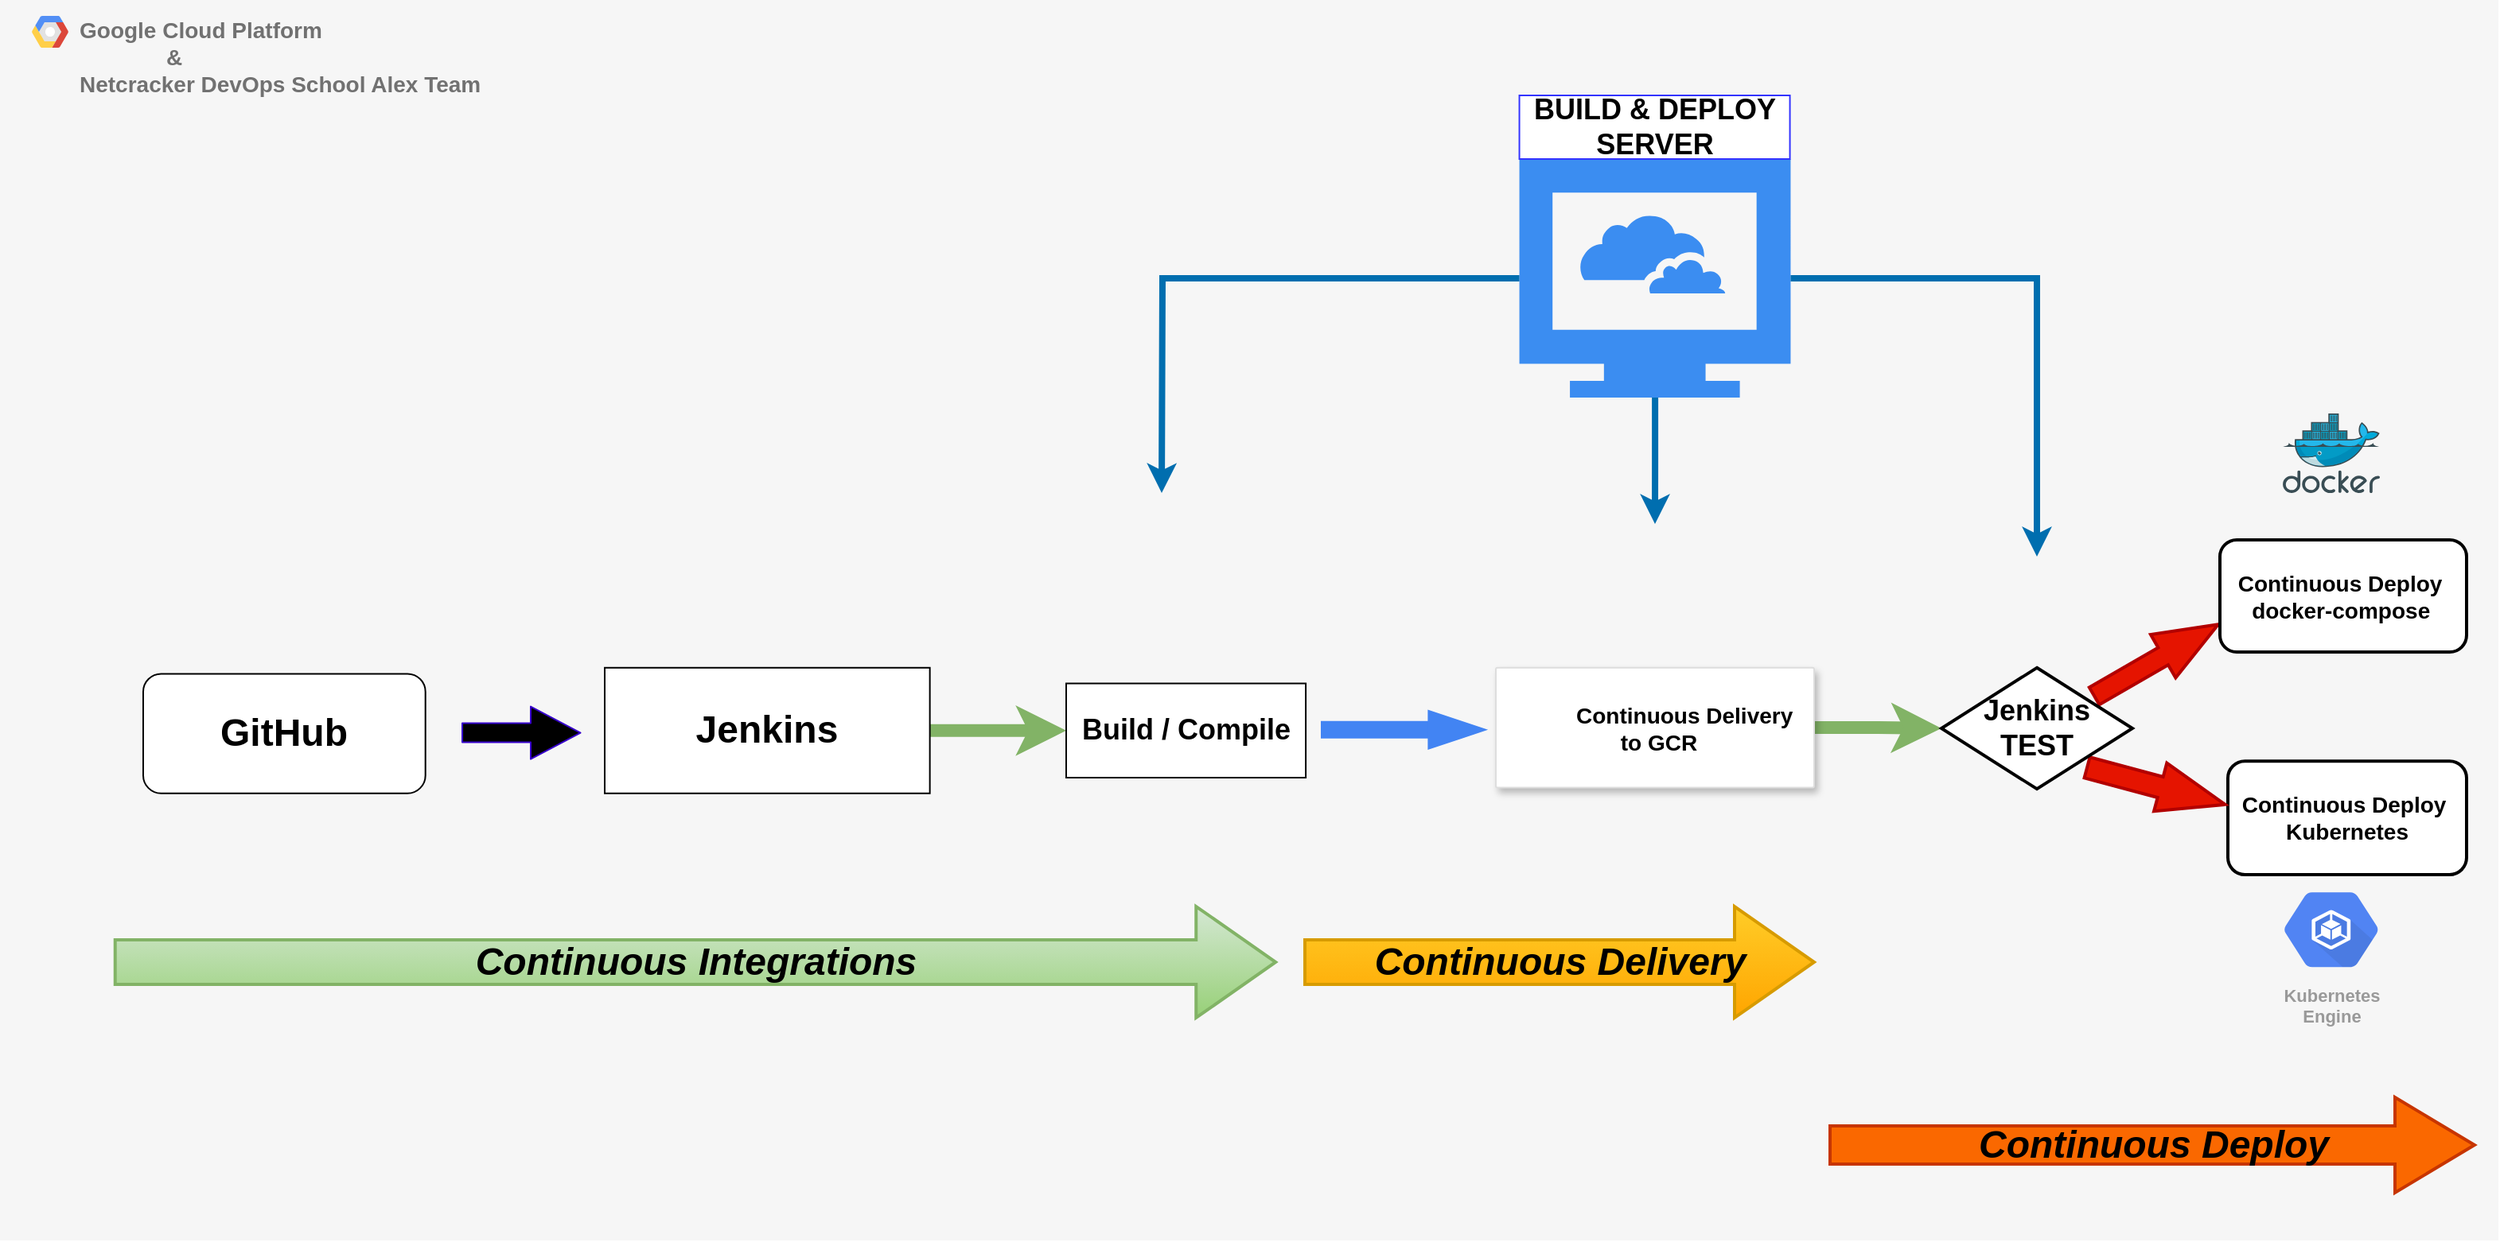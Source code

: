 <mxfile version="14.8.1" type="github">
  <diagram id="gepJDRGZ-4eRxDchA_Et" name="Page-1">
    <mxGraphModel dx="2322" dy="2394" grid="1" gridSize="10" guides="1" tooltips="1" connect="1" arrows="1" fold="1" page="1" pageScale="1" pageWidth="900" pageHeight="1600" math="0" shadow="0">
      <root>
        <mxCell id="0" />
        <mxCell id="1" parent="0" />
        <mxCell id="60nfD4HBPIhA9CsIDbn1-3" value="&lt;b&gt;Google Cloud Platform &lt;br&gt;&amp;nbsp; &amp;nbsp; &amp;nbsp; &amp;nbsp; &amp;nbsp; &amp;nbsp; &amp;nbsp; &amp;amp;&lt;br&gt;Netcracker DevOps School Alex Team&lt;br&gt;&lt;/b&gt;" style="fillColor=#F6F6F6;strokeColor=none;shadow=0;gradientColor=none;fontSize=14;align=left;spacing=10;fontColor=#717171;9E9E9E;verticalAlign=top;spacingTop=-4;fontStyle=0;spacingLeft=40;html=1;" parent="1" vertex="1">
          <mxGeometry x="-710" y="-180" width="1570" height="780" as="geometry" />
        </mxCell>
        <mxCell id="60nfD4HBPIhA9CsIDbn1-4" value="" style="shape=mxgraph.gcp2.google_cloud_platform;fillColor=#F6F6F6;strokeColor=none;shadow=0;gradientColor=none;" parent="60nfD4HBPIhA9CsIDbn1-3" vertex="1">
          <mxGeometry width="23" height="20" relative="1" as="geometry">
            <mxPoint x="20" y="10" as="offset" />
          </mxGeometry>
        </mxCell>
        <mxCell id="60nfD4HBPIhA9CsIDbn1-27" value="" style="edgeStyle=orthogonalEdgeStyle;rounded=0;orthogonalLoop=1;jettySize=auto;html=1;strokeWidth=8;fillColor=#d5e8d4;strokeColor=#82b366;gradientColor=#97d077;" parent="60nfD4HBPIhA9CsIDbn1-3" source="60nfD4HBPIhA9CsIDbn1-1" target="60nfD4HBPIhA9CsIDbn1-17" edge="1">
          <mxGeometry relative="1" as="geometry" />
        </mxCell>
        <mxCell id="60nfD4HBPIhA9CsIDbn1-1" value="&lt;font style=&quot;font-size: 24px&quot;&gt;&lt;b&gt;Jenkins&lt;/b&gt;&lt;/font&gt;" style="whiteSpace=wrap;html=1;" parent="60nfD4HBPIhA9CsIDbn1-3" vertex="1">
          <mxGeometry x="380.003" y="419.895" width="204.315" height="78.987" as="geometry" />
        </mxCell>
        <mxCell id="60nfD4HBPIhA9CsIDbn1-5" value="" style="shape=image;html=1;verticalAlign=top;verticalLabelPosition=bottom;labelBackgroundColor=#ffffff;imageAspect=0;aspect=fixed;image=https://cdn4.iconfinder.com/data/icons/logos-brands-5/24/jenkins-128.png" parent="60nfD4HBPIhA9CsIDbn1-3" vertex="1">
          <mxGeometry x="443.0" y="329.454" width="56.712" height="56.712" as="geometry" />
        </mxCell>
        <mxCell id="60nfD4HBPIhA9CsIDbn1-7" value="" style="shape=image;html=1;verticalAlign=top;verticalLabelPosition=bottom;labelBackgroundColor=#ffffff;imageAspect=0;aspect=fixed;image=https://cdn4.iconfinder.com/data/icons/socialcones/508/Github-128.png" parent="60nfD4HBPIhA9CsIDbn1-3" vertex="1">
          <mxGeometry x="140.859" y="319.998" width="75.616" height="75.616" as="geometry" />
        </mxCell>
        <mxCell id="60nfD4HBPIhA9CsIDbn1-11" value="&lt;font style=&quot;font-size: 24px&quot;&gt;&lt;b&gt;GitHub&lt;/b&gt;&lt;/font&gt;" style="rounded=1;whiteSpace=wrap;html=1;" parent="60nfD4HBPIhA9CsIDbn1-3" vertex="1">
          <mxGeometry x="89.997" y="423.706" width="177.345" height="75.176" as="geometry" />
        </mxCell>
        <mxCell id="60nfD4HBPIhA9CsIDbn1-17" value="&lt;font style=&quot;font-size: 18px&quot;&gt;&lt;b&gt;Build / Compile&lt;/b&gt;&lt;/font&gt;" style="rounded=0;whiteSpace=wrap;html=1;" parent="60nfD4HBPIhA9CsIDbn1-3" vertex="1">
          <mxGeometry x="669.999" y="429.769" width="150.548" height="59.241" as="geometry" />
        </mxCell>
        <mxCell id="60nfD4HBPIhA9CsIDbn1-19" value="" style="shape=image;html=1;verticalAlign=top;verticalLabelPosition=bottom;labelBackgroundColor=#ffffff;imageAspect=0;aspect=fixed;image=https://cdn4.iconfinder.com/data/icons/logos-brands-5/24/jenkins-128.png" parent="60nfD4HBPIhA9CsIDbn1-3" vertex="1">
          <mxGeometry x="698.973" y="329.454" width="56.712" height="56.712" as="geometry" />
        </mxCell>
        <mxCell id="60nfD4HBPIhA9CsIDbn1-51" value="" style="edgeStyle=orthogonalEdgeStyle;rounded=0;orthogonalLoop=1;jettySize=auto;html=1;shadow=0;fontSize=10;strokeWidth=8;strokeColor=#82b366;gradientColor=#97d077;fillColor=#d5e8d4;" parent="60nfD4HBPIhA9CsIDbn1-3" source="60nfD4HBPIhA9CsIDbn1-29" target="60nfD4HBPIhA9CsIDbn1-50" edge="1">
          <mxGeometry relative="1" as="geometry" />
        </mxCell>
        <mxCell id="60nfD4HBPIhA9CsIDbn1-29" value="&lt;b&gt;&amp;nbsp; &amp;nbsp; &amp;nbsp; &amp;nbsp; &amp;nbsp; &amp;nbsp; &amp;nbsp;&lt;font color=&quot;#000000&quot; style=&quot;font-size: 14px&quot;&gt;Continuous Delivery&lt;br&gt;&amp;nbsp;to GCR&lt;/font&gt;&lt;/b&gt;" style="strokeColor=#dddddd;fillColor=#ffffff;shadow=1;strokeWidth=1;rounded=1;absoluteArcSize=1;arcSize=2;fontSize=10;fontColor=#9E9E9E;align=center;html=1;" parent="60nfD4HBPIhA9CsIDbn1-3" vertex="1">
          <mxGeometry x="940" y="419.9" width="200" height="75.33" as="geometry" />
        </mxCell>
        <mxCell id="60nfD4HBPIhA9CsIDbn1-34" value="" style="edgeStyle=orthogonalEdgeStyle;fontSize=12;html=1;endArrow=blockThin;endFill=1;rounded=0;strokeWidth=11;endSize=4;startSize=4;dashed=0;strokeColor=#4284F3;" parent="60nfD4HBPIhA9CsIDbn1-3" edge="1">
          <mxGeometry width="100" relative="1" as="geometry">
            <mxPoint x="830.0" y="458.89" as="sourcePoint" />
            <mxPoint x="930" y="458.89" as="targetPoint" />
          </mxGeometry>
        </mxCell>
        <mxCell id="60nfD4HBPIhA9CsIDbn1-44" value="" style="html=1;shadow=0;dashed=0;align=center;verticalAlign=middle;shape=mxgraph.arrows2.arrow;dy=0.6;dx=40;notch=0;fontSize=10;strokeWidth=2;perimeterSpacing=1;rotation=-30;fillColor=#e51400;strokeColor=#B20000;fontColor=#ffffff;" parent="60nfD4HBPIhA9CsIDbn1-3" vertex="1">
          <mxGeometry x="1310" y="399.45" width="90" height="31.4" as="geometry" />
        </mxCell>
        <mxCell id="60nfD4HBPIhA9CsIDbn1-46" value="&lt;b&gt;&lt;font style=&quot;font-size: 14px&quot;&gt;Continuous Deploy&amp;nbsp;&lt;br&gt;docker-compose&lt;/font&gt;&amp;nbsp;&lt;/b&gt;" style="rounded=1;whiteSpace=wrap;html=1;fontSize=10;strokeWidth=2;" parent="60nfD4HBPIhA9CsIDbn1-3" vertex="1">
          <mxGeometry x="1395" y="339.45" width="155" height="70.55" as="geometry" />
        </mxCell>
        <mxCell id="60nfD4HBPIhA9CsIDbn1-47" value="&lt;font style=&quot;font-size: 14px&quot;&gt;&lt;b&gt;Continuous Deploy&amp;nbsp;&lt;br&gt;Kubernetes&lt;/b&gt;&lt;/font&gt;" style="rounded=1;whiteSpace=wrap;html=1;fontSize=10;strokeWidth=2;" parent="60nfD4HBPIhA9CsIDbn1-3" vertex="1">
          <mxGeometry x="1400" y="478.6" width="150" height="71.4" as="geometry" />
        </mxCell>
        <mxCell id="60nfD4HBPIhA9CsIDbn1-48" value="" style="html=1;shadow=0;dashed=0;align=center;verticalAlign=middle;shape=mxgraph.arrows2.arrow;dy=0.57;dx=42.16;notch=0;fontSize=10;strokeWidth=2;perimeterSpacing=1;rotation=15;fillColor=#e51400;strokeColor=#B20000;fontColor=#ffffff;" parent="60nfD4HBPIhA9CsIDbn1-3" vertex="1">
          <mxGeometry x="1310" y="478.58" width="89.83" height="31.4" as="geometry" />
        </mxCell>
        <mxCell id="60nfD4HBPIhA9CsIDbn1-45" value="" style="aspect=fixed;html=1;points=[];align=center;image;fontSize=12;image=img/lib/mscae/Docker.svg;strokeWidth=2;" parent="60nfD4HBPIhA9CsIDbn1-3" vertex="1">
          <mxGeometry x="1434.51" y="260" width="60.98" height="50" as="geometry" />
        </mxCell>
        <mxCell id="60nfD4HBPIhA9CsIDbn1-49" value="Kubernetes&#xa;Engine" style="html=1;fillColor=#5184F3;strokeColor=none;verticalAlign=top;labelPosition=center;verticalLabelPosition=bottom;align=center;spacingTop=-6;fontSize=11;fontStyle=1;fontColor=#999999;shape=mxgraph.gcp2.hexIcon;prIcon=container_engine" parent="60nfD4HBPIhA9CsIDbn1-3" vertex="1">
          <mxGeometry x="1420" y="550" width="90" height="69.25" as="geometry" />
        </mxCell>
        <mxCell id="60nfD4HBPIhA9CsIDbn1-50" value="&lt;font style=&quot;font-size: 18px&quot;&gt;&lt;b&gt;Jenkins TEST&lt;/b&gt;&lt;/font&gt;" style="rhombus;whiteSpace=wrap;html=1;fontSize=10;strokeWidth=2;" parent="60nfD4HBPIhA9CsIDbn1-3" vertex="1">
          <mxGeometry x="1220" y="419.9" width="120" height="76.2" as="geometry" />
        </mxCell>
        <mxCell id="60nfD4HBPIhA9CsIDbn1-53" value="&lt;font style=&quot;font-size: 24px&quot;&gt;&lt;b&gt;&lt;i&gt;Continuous Integrations&lt;/i&gt;&lt;/b&gt;&lt;/font&gt;" style="html=1;shadow=0;dashed=0;align=center;verticalAlign=middle;shape=mxgraph.arrows2.arrow;dy=0.6;dx=50;notch=0;fontSize=10;strokeWidth=2;gradientColor=#97d077;fillColor=#d5e8d4;strokeColor=#82b366;" parent="60nfD4HBPIhA9CsIDbn1-3" vertex="1">
          <mxGeometry x="72.36" y="570" width="729.26" height="70" as="geometry" />
        </mxCell>
        <mxCell id="60nfD4HBPIhA9CsIDbn1-54" value="&lt;font style=&quot;font-size: 24px&quot;&gt;&lt;b&gt;&lt;i&gt;Continuous Delivery&lt;/i&gt;&lt;/b&gt;&lt;/font&gt;" style="html=1;shadow=0;dashed=0;align=center;verticalAlign=middle;shape=mxgraph.arrows2.arrow;dy=0.6;dx=50;notch=0;fontSize=10;strokeWidth=2;gradientColor=#ffa500;fillColor=#ffcd28;strokeColor=#d79b00;" parent="60nfD4HBPIhA9CsIDbn1-3" vertex="1">
          <mxGeometry x="820" y="570" width="320" height="70" as="geometry" />
        </mxCell>
        <mxCell id="60nfD4HBPIhA9CsIDbn1-57" value="&lt;font style=&quot;font-size: 24px&quot;&gt;&lt;b&gt;&lt;i&gt;Continuous Deploy&lt;/i&gt;&lt;/b&gt;&lt;/font&gt;" style="html=1;shadow=0;dashed=0;align=center;verticalAlign=middle;shape=mxgraph.arrows2.arrow;dy=0.6;dx=50;notch=0;fontSize=10;strokeWidth=2;fillColor=#fa6800;strokeColor=#C73500;fontColor=#000000;" parent="60nfD4HBPIhA9CsIDbn1-3" vertex="1">
          <mxGeometry x="1150" y="690" width="405" height="60" as="geometry" />
        </mxCell>
        <mxCell id="60nfD4HBPIhA9CsIDbn1-22" value="" style="shape=flexArrow;endArrow=classic;html=1;width=12;endSize=10.09;strokeColor=#3700CC;fillColor=#000000;" parent="60nfD4HBPIhA9CsIDbn1-3" edge="1">
          <mxGeometry width="50" height="50" relative="1" as="geometry">
            <mxPoint x="290.002" y="460.795" as="sourcePoint" />
            <mxPoint x="365.275" y="460.795" as="targetPoint" />
            <Array as="points">
              <mxPoint x="290.002" y="460.795" />
            </Array>
          </mxGeometry>
        </mxCell>
        <mxCell id="60nfD4HBPIhA9CsIDbn1-36" value="" style="shape=image;verticalLabelPosition=bottom;labelBackgroundColor=#ffffff;verticalAlign=top;aspect=fixed;imageAspect=0;image=https://carlossanchez.files.wordpress.com/2019/06/21046548.png;" parent="60nfD4HBPIhA9CsIDbn1-3" vertex="1">
          <mxGeometry x="1005" y="329.45" width="70" height="70" as="geometry" />
        </mxCell>
        <mxCell id="YaV6r9xbSxadoPweMzgb-28" value="" style="edgeStyle=orthogonalEdgeStyle;rounded=0;orthogonalLoop=1;jettySize=auto;html=1;fillColor=#1ba1e2;strokeWidth=4;strokeColor=#006EAF;" edge="1" parent="60nfD4HBPIhA9CsIDbn1-3" source="YaV6r9xbSxadoPweMzgb-26" target="60nfD4HBPIhA9CsIDbn1-36">
          <mxGeometry relative="1" as="geometry" />
        </mxCell>
        <mxCell id="YaV6r9xbSxadoPweMzgb-26" value="" style="html=1;aspect=fixed;strokeColor=none;shadow=0;align=center;verticalAlign=top;fillColor=#3B8DF1;shape=mxgraph.gcp2.cloud_computer" vertex="1" parent="60nfD4HBPIhA9CsIDbn1-3">
          <mxGeometry x="954.78" y="100" width="170.45" height="150" as="geometry" />
        </mxCell>
        <mxCell id="60nfD4HBPIhA9CsIDbn1-31" value="" style="shape=image;verticalLabelPosition=bottom;labelBackgroundColor=#ffffff;verticalAlign=top;aspect=fixed;imageAspect=0;image=https://carlossanchez.files.wordpress.com/2019/06/21046548.png;" parent="60nfD4HBPIhA9CsIDbn1-3" vertex="1">
          <mxGeometry x="940" y="433.58" width="45" height="45" as="geometry" />
        </mxCell>
        <mxCell id="YaV6r9xbSxadoPweMzgb-27" value="&lt;span style=&quot;font-size: 18px&quot;&gt;&lt;b&gt;BUILD &amp;amp; DEPLOY SERVER&lt;/b&gt;&lt;/span&gt;" style="rounded=0;whiteSpace=wrap;html=1;strokeColor=#3333FF;" vertex="1" parent="60nfD4HBPIhA9CsIDbn1-3">
          <mxGeometry x="954.78" y="60" width="170" height="40" as="geometry" />
        </mxCell>
        <mxCell id="YaV6r9xbSxadoPweMzgb-30" value="" style="edgeStyle=orthogonalEdgeStyle;rounded=0;orthogonalLoop=1;jettySize=auto;html=1;strokeWidth=4;fillColor=#1ba1e2;strokeColor=#006EAF;" edge="1" parent="60nfD4HBPIhA9CsIDbn1-3" source="YaV6r9xbSxadoPweMzgb-26">
          <mxGeometry relative="1" as="geometry">
            <mxPoint x="1280" y="350" as="targetPoint" />
            <Array as="points">
              <mxPoint x="1280" y="175" />
            </Array>
          </mxGeometry>
        </mxCell>
        <mxCell id="YaV6r9xbSxadoPweMzgb-32" value="" style="edgeStyle=orthogonalEdgeStyle;rounded=0;orthogonalLoop=1;jettySize=auto;html=1;strokeWidth=4;fillColor=#1ba1e2;strokeColor=#006EAF;" edge="1" parent="60nfD4HBPIhA9CsIDbn1-3" source="YaV6r9xbSxadoPweMzgb-26">
          <mxGeometry relative="1" as="geometry">
            <mxPoint x="730" y="310" as="targetPoint" />
          </mxGeometry>
        </mxCell>
        <mxCell id="YaV6r9xbSxadoPweMzgb-34" value="" style="shape=image;html=1;verticalAlign=top;verticalLabelPosition=bottom;labelBackgroundColor=#ffffff;imageAspect=0;aspect=fixed;image=https://cdn4.iconfinder.com/data/icons/logos-brands-5/24/jenkins-128.png" vertex="1" parent="60nfD4HBPIhA9CsIDbn1-3">
          <mxGeometry x="1250.003" y="353.284" width="56.712" height="56.712" as="geometry" />
        </mxCell>
      </root>
    </mxGraphModel>
  </diagram>
</mxfile>

